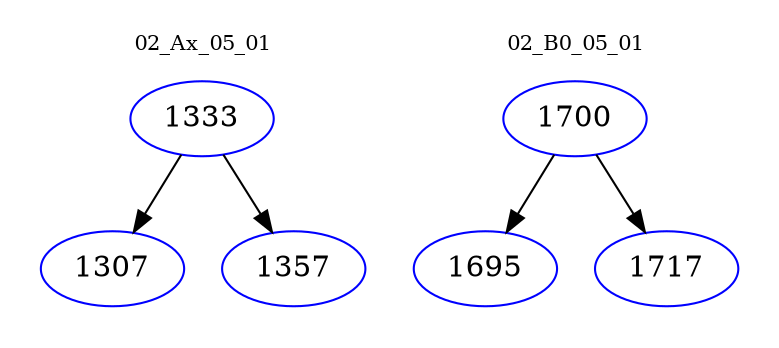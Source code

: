 digraph{
subgraph cluster_0 {
color = white
label = "02_Ax_05_01";
fontsize=10;
T0_1333 [label="1333", color="blue"]
T0_1333 -> T0_1307 [color="black"]
T0_1307 [label="1307", color="blue"]
T0_1333 -> T0_1357 [color="black"]
T0_1357 [label="1357", color="blue"]
}
subgraph cluster_1 {
color = white
label = "02_B0_05_01";
fontsize=10;
T1_1700 [label="1700", color="blue"]
T1_1700 -> T1_1695 [color="black"]
T1_1695 [label="1695", color="blue"]
T1_1700 -> T1_1717 [color="black"]
T1_1717 [label="1717", color="blue"]
}
}
